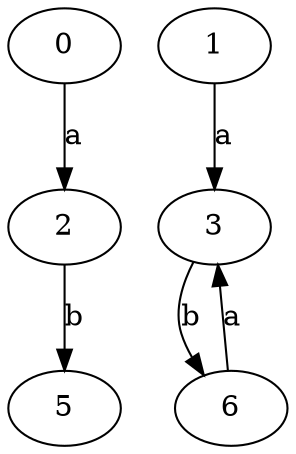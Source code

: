 strict digraph  {
2;
0;
3;
5;
1;
6;
2 -> 5  [label=b];
0 -> 2  [label=a];
3 -> 6  [label=b];
1 -> 3  [label=a];
6 -> 3  [label=a];
}
